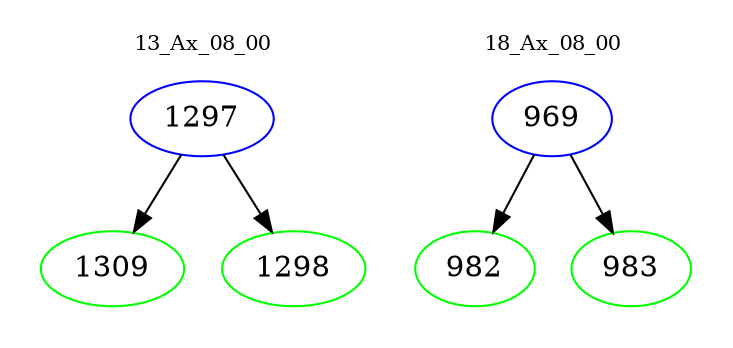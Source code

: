 digraph{
subgraph cluster_0 {
color = white
label = "13_Ax_08_00";
fontsize=10;
T0_1297 [label="1297", color="blue"]
T0_1297 -> T0_1309 [color="black"]
T0_1309 [label="1309", color="green"]
T0_1297 -> T0_1298 [color="black"]
T0_1298 [label="1298", color="green"]
}
subgraph cluster_1 {
color = white
label = "18_Ax_08_00";
fontsize=10;
T1_969 [label="969", color="blue"]
T1_969 -> T1_982 [color="black"]
T1_982 [label="982", color="green"]
T1_969 -> T1_983 [color="black"]
T1_983 [label="983", color="green"]
}
}
